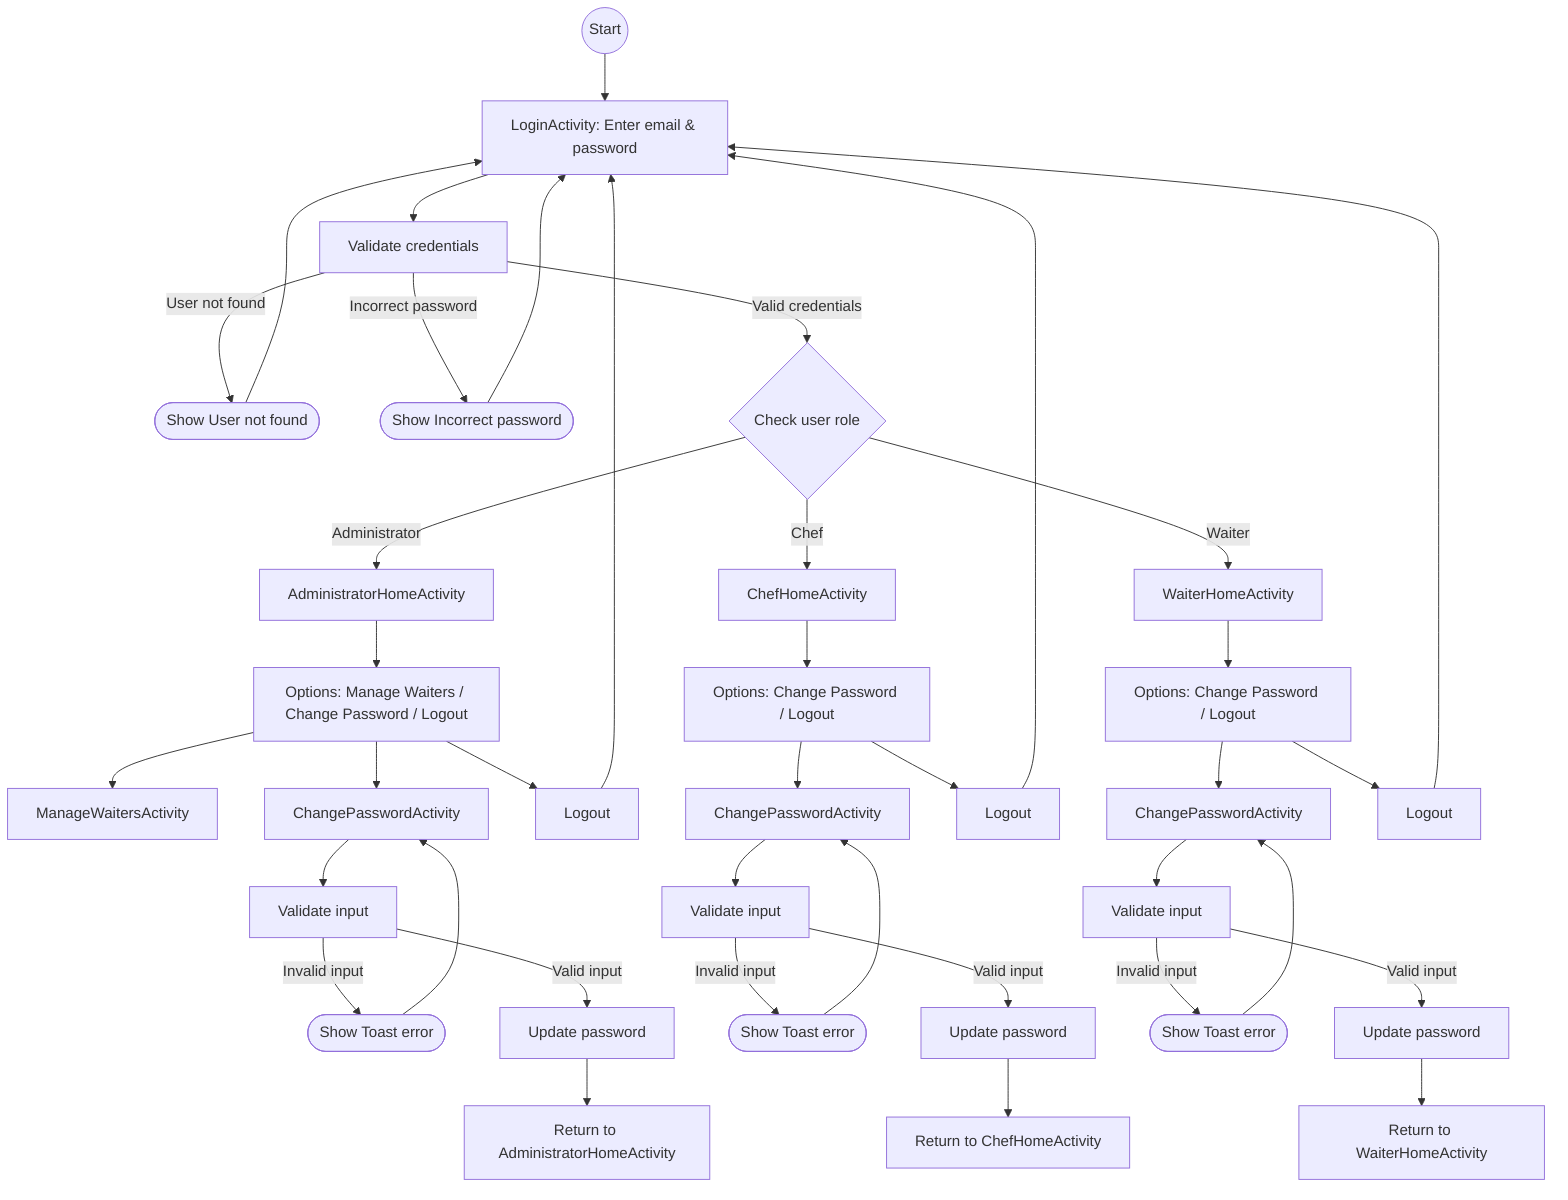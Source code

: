 graph TD
    Start((Start)) --> Login[LoginActivity: Enter email & password]
    Login --> ValidateLogin[Validate credentials]

    ValidateLogin -->|User not found| UserNotFound([Show User not found])
    UserNotFound --> Login

    ValidateLogin -->|Incorrect password| WrongPassword([Show Incorrect password])
    WrongPassword --> Login

    ValidateLogin -->|Valid credentials| CheckRole{Check user role}
    CheckRole -->|Administrator| AdminHome[AdministratorHomeActivity]
    CheckRole -->|Chef| ChefHome[ChefHomeActivity]
    CheckRole -->|Waiter| WaiterHome[WaiterHomeActivity]

    %% Administrator options
    AdminHome --> AdminOptions[Options: Manage Waiters / Change Password / Logout]
    AdminOptions --> ManageWaiters[ManageWaitersActivity]
    AdminOptions --> ChangePwdAdmin[ChangePasswordActivity]
    AdminOptions --> LogoutAdmin[Logout]

    %% Chef options
    ChefHome --> ChefOptions[Options: Change Password / Logout]
    ChefOptions --> ChangePwdChef[ChangePasswordActivity]
    ChefOptions --> LogoutChef[Logout]

    %% Waiter options
    WaiterHome --> WaiterOptions[Options: Change Password / Logout]
    WaiterOptions --> ChangePwdWaiter[ChangePasswordActivity]
    WaiterOptions --> LogoutWaiter[Logout]

    %% Change Password flow
    ChangePwdAdmin --> ValidatePwdAdmin[Validate input]
    ChangePwdChef --> ValidatePwdChef[Validate input]
    ChangePwdWaiter --> ValidatePwdWaiter[Validate input]

    ValidatePwdAdmin -->|Invalid input| ShowErrorAdmin([Show Toast error])
    ShowErrorAdmin --> ChangePwdAdmin
    ValidatePwdAdmin -->|Valid input| UpdatePwdAdmin[Update password]
    UpdatePwdAdmin --> ReturnAdmin[Return to AdministratorHomeActivity]

    ValidatePwdChef -->|Invalid input| ShowErrorChef([Show Toast error])
    ShowErrorChef --> ChangePwdChef
    ValidatePwdChef -->|Valid input| UpdatePwdChef[Update password]
    UpdatePwdChef --> ReturnChef[Return to ChefHomeActivity]

    ValidatePwdWaiter -->|Invalid input| ShowErrorWaiter([Show Toast error])
    ShowErrorWaiter --> ChangePwdWaiter
    ValidatePwdWaiter -->|Valid input| UpdatePwdWaiter[Update password]
    UpdatePwdWaiter --> ReturnWaiter[Return to WaiterHomeActivity]

    %% Logout flows
    LogoutAdmin --> Login
    LogoutChef --> Login
    LogoutWaiter --> Login